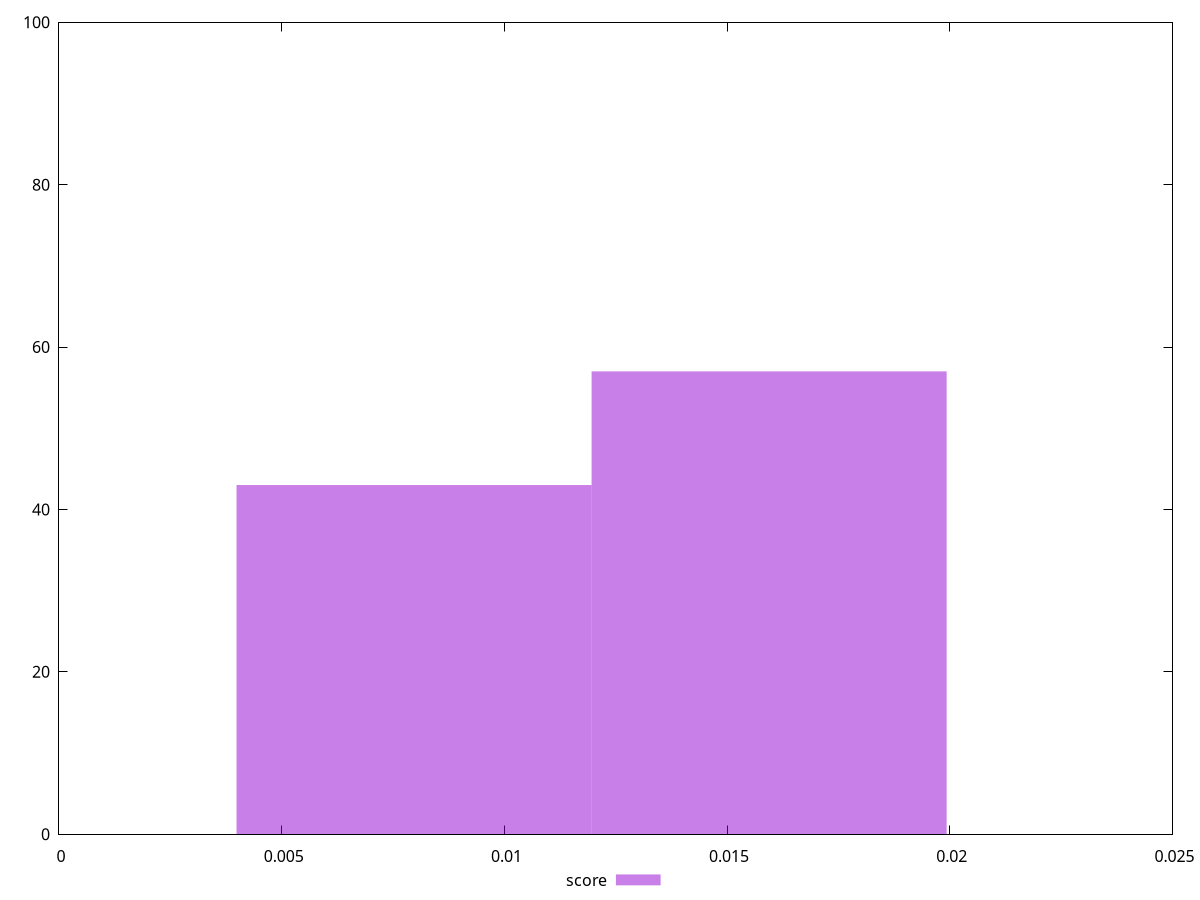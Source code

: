 reset
set terminal svg size 640, 490 enhanced background rgb 'white'
set output "reprap/largest-contentful-paint/samples/pages+cached+noexternal/score/histogram.svg"

$score <<EOF
0.007971658257120148 43
0.015943316514240295 57
EOF

set key outside below
set boxwidth 0.007971658257120148
set yrange [0:100]
set style fill transparent solid 0.5 noborder

plot \
  $score title "score" with boxes, \


reset